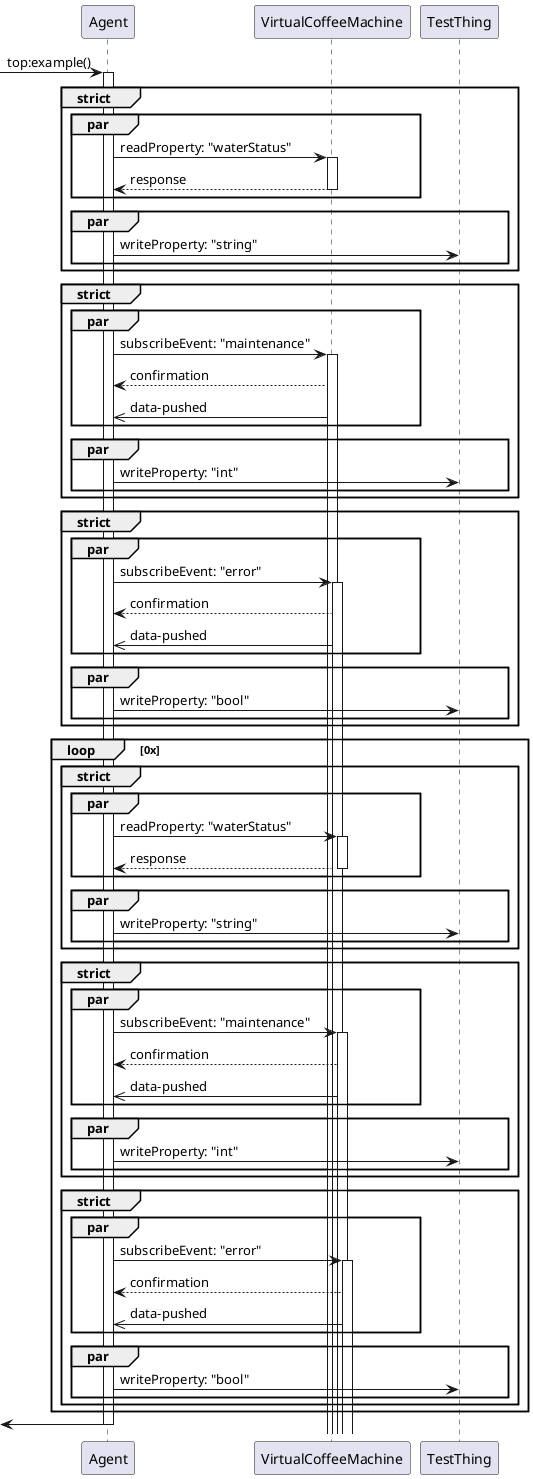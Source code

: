@startuml topexample
[->"Agent": top:example()
activate "Agent"

group strict
    par
        "Agent" -> "VirtualCoffeeMachine" : readProperty: "waterStatus"
        activate "VirtualCoffeeMachine"
        "VirtualCoffeeMachine" --> "Agent" : response
        deactivate "VirtualCoffeeMachine"
    end
    par
        "Agent" -> "TestThing" : writeProperty: "string"
    end
end
group strict
    par
        "Agent" -> "VirtualCoffeeMachine" : subscribeEvent: "maintenance"
        activate "VirtualCoffeeMachine"
        "VirtualCoffeeMachine" --> "Agent" : confirmation
        "VirtualCoffeeMachine" ->> "Agent" : data-pushed
    end
    par
        "Agent" -> "TestThing" : writeProperty: "int"
    end
end
group strict
    par
        "Agent" -> "VirtualCoffeeMachine" : subscribeEvent: "error"
        activate "VirtualCoffeeMachine"
        "VirtualCoffeeMachine" --> "Agent" : confirmation
        "VirtualCoffeeMachine" ->> "Agent" : data-pushed
    end
    par
        "Agent" -> "TestThing" : writeProperty: "bool"
    end
end
loop 0x
    group strict
        par
            "Agent" -> "VirtualCoffeeMachine" : readProperty: "waterStatus"
            activate "VirtualCoffeeMachine"
            "VirtualCoffeeMachine" --> "Agent" : response
            deactivate "VirtualCoffeeMachine"
        end
        par
            "Agent" -> "TestThing" : writeProperty: "string"
        end
    end
    group strict
        par
            "Agent" -> "VirtualCoffeeMachine" : subscribeEvent: "maintenance"
            activate "VirtualCoffeeMachine"
            "VirtualCoffeeMachine" --> "Agent" : confirmation
            "VirtualCoffeeMachine" ->> "Agent" : data-pushed
        end
        par
            "Agent" -> "TestThing" : writeProperty: "int"
        end
    end
    group strict
        par
            "Agent" -> "VirtualCoffeeMachine" : subscribeEvent: "error"
            activate "VirtualCoffeeMachine"
            "VirtualCoffeeMachine" --> "Agent" : confirmation
            "VirtualCoffeeMachine" ->> "Agent" : data-pushed
        end
        par
            "Agent" -> "TestThing" : writeProperty: "bool"
        end
    end
end
 
[<-"Agent"
deactivate "Agent"
@enduml
